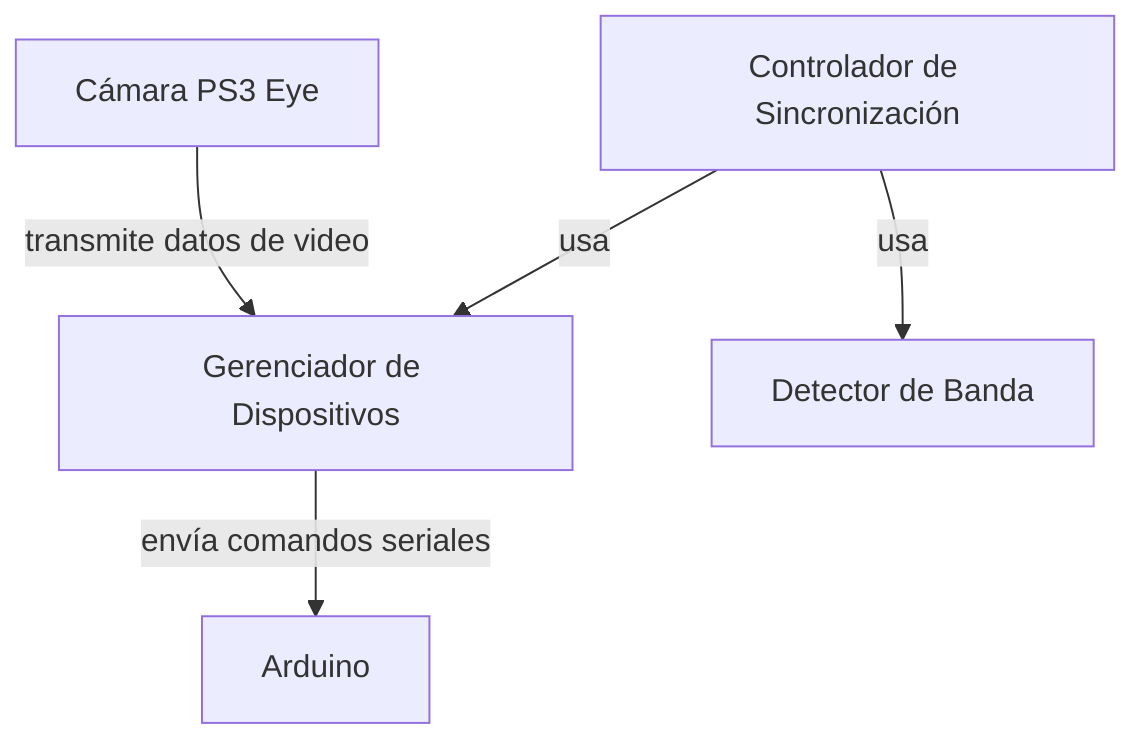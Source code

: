 graph TD
    A[Controlador de Sincronización]
    B[Gerenciador de Dispositivos]
    C[Detector de Banda]
    D[Cámara PS3 Eye]
    E[Arduino]

    A -- "usa" --> B
    A -- "usa" --> C
    B -- "envía comandos seriales" --> E
    D -- "transmite datos de video" --> B